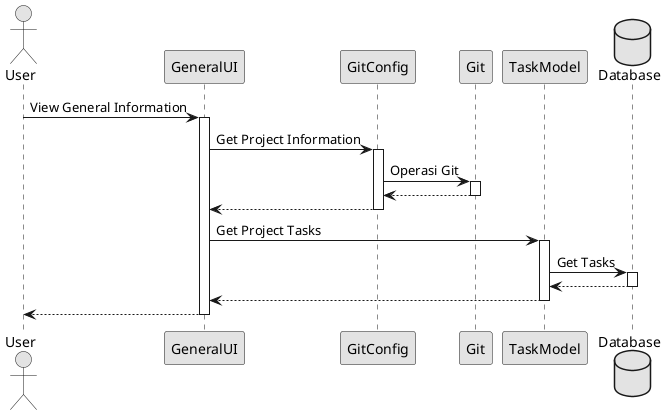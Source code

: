 @startuml sequence_diagram5
skinparam monochrome true
actor User as user
participant "GeneralUI" as i1
participant "GitConfig" as a1
participant "Git" as g1
participant "TaskModel" as a2
database "Database" as db
skinparam backgroundcolor transparent

user -> i1: View General Information
activate i1

i1 -> a1: Get Project Information
activate a1

a1 -> g1: Operasi Git
activate g1

g1 --> a1
deactivate g1

a1 --> i1
deactivate a1

i1 -> a2: Get Project Tasks
activate a2

a2 -> db: Get Tasks
activate db

db --> a2
deactivate db
a2 --> i1
deactivate a2

i1 --> user
deactivate i1

@enduml